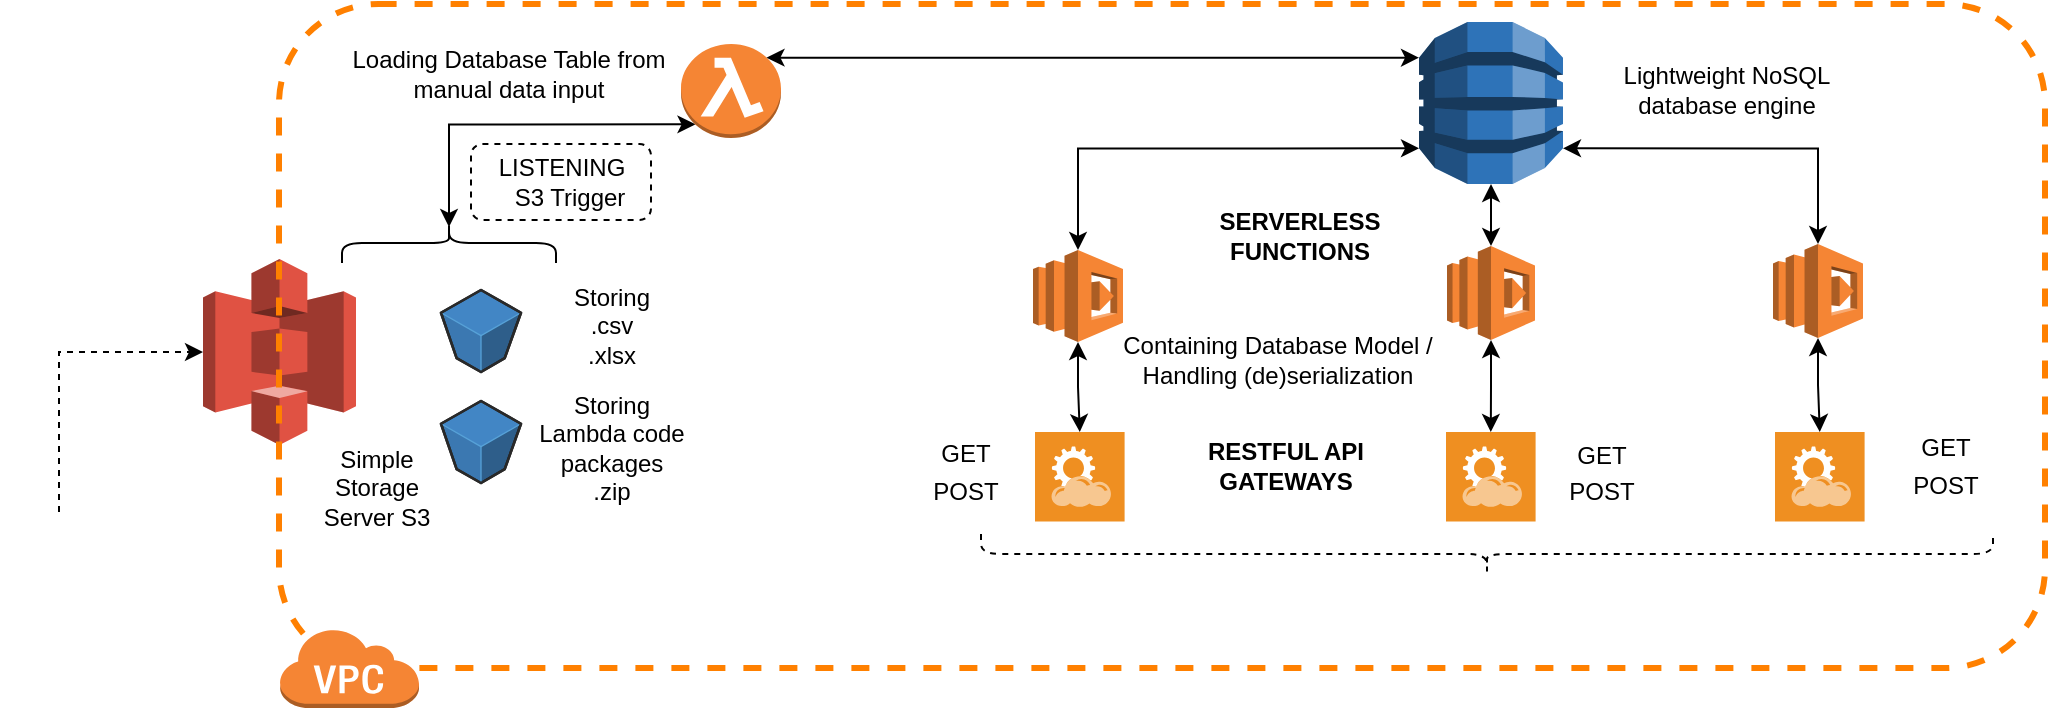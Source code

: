 <mxfile version="10.6.3" type="github"><diagram id="og_3NqgdnVunK4jBys6A" name="Page-1"><mxGraphModel dx="1708" dy="1337" grid="1" gridSize="10" guides="1" tooltips="1" connect="1" arrows="1" fold="1" page="1" pageScale="1" pageWidth="1169" pageHeight="827" math="0" shadow="0"><root><mxCell id="0"/><mxCell id="1" parent="0"/><mxCell id="AIl8kiD1qdysonD3Qv9B-1" value="" style="outlineConnect=0;dashed=0;verticalLabelPosition=bottom;verticalAlign=top;align=center;html=1;shape=mxgraph.aws3.s3;fillColor=#E05243;gradientColor=none;strokeColor=#FF8000;strokeWidth=3;" vertex="1" parent="1"><mxGeometry x="143.5" y="199.5" width="76.5" height="93" as="geometry"/></mxCell><mxCell id="AIl8kiD1qdysonD3Qv9B-2" value="" style="verticalLabelPosition=bottom;html=1;verticalAlign=top;strokeWidth=1;align=center;outlineConnect=0;dashed=0;outlineConnect=0;shape=mxgraph.aws3d.s3Bucket;fillColor=#4286c5;strokeColor=#57A2D8;aspect=fixed;" vertex="1" parent="1"><mxGeometry x="262.5" y="215" width="40" height="41" as="geometry"/></mxCell><mxCell id="AIl8kiD1qdysonD3Qv9B-3" style="edgeStyle=orthogonalEdgeStyle;rounded=0;html=1;exitX=0.145;exitY=0.855;exitDx=0;exitDy=0;exitPerimeter=0;entryX=0.1;entryY=0.5;entryDx=0;entryDy=0;entryPerimeter=0;startArrow=classic;startFill=1;jettySize=auto;orthogonalLoop=1;" edge="1" parent="1" source="AIl8kiD1qdysonD3Qv9B-4" target="AIl8kiD1qdysonD3Qv9B-31"><mxGeometry relative="1" as="geometry"/></mxCell><mxCell id="AIl8kiD1qdysonD3Qv9B-4" value="" style="outlineConnect=0;dashed=0;verticalLabelPosition=bottom;verticalAlign=top;align=center;html=1;shape=mxgraph.aws3.lambda_function;fillColor=#F58534;gradientColor=none;strokeColor=#FF8000;strokeWidth=3;" vertex="1" parent="1"><mxGeometry x="382.5" y="92" width="50" height="47" as="geometry"/></mxCell><mxCell id="AIl8kiD1qdysonD3Qv9B-5" value="" style="shadow=0;dashed=0;html=1;strokeColor=none;fillColor=#EF8F21;labelPosition=center;verticalLabelPosition=bottom;verticalAlign=top;align=center;outlineConnect=0;shape=mxgraph.veeam.2d.restful_apis;" vertex="1" parent="1"><mxGeometry x="559.5" y="286" width="44.8" height="44.8" as="geometry"/></mxCell><mxCell id="AIl8kiD1qdysonD3Qv9B-6" value="" style="shadow=0;dashed=0;html=1;strokeColor=none;fillColor=#EF8F21;labelPosition=center;verticalLabelPosition=bottom;verticalAlign=top;align=center;outlineConnect=0;shape=mxgraph.veeam.2d.restful_apis;" vertex="1" parent="1"><mxGeometry x="765" y="286" width="44.8" height="44.8" as="geometry"/></mxCell><mxCell id="AIl8kiD1qdysonD3Qv9B-7" value="" style="shadow=0;dashed=0;html=1;strokeColor=none;fillColor=#EF8F21;labelPosition=center;verticalLabelPosition=bottom;verticalAlign=top;align=center;outlineConnect=0;shape=mxgraph.veeam.2d.restful_apis;" vertex="1" parent="1"><mxGeometry x="929.5" y="286" width="44.8" height="44.8" as="geometry"/></mxCell><mxCell id="AIl8kiD1qdysonD3Qv9B-8" style="edgeStyle=orthogonalEdgeStyle;rounded=0;html=1;exitX=0;exitY=0.22;exitDx=0;exitDy=0;exitPerimeter=0;entryX=0.855;entryY=0.145;entryDx=0;entryDy=0;entryPerimeter=0;startArrow=classic;startFill=1;jettySize=auto;orthogonalLoop=1;" edge="1" parent="1" source="AIl8kiD1qdysonD3Qv9B-9" target="AIl8kiD1qdysonD3Qv9B-4"><mxGeometry relative="1" as="geometry"/></mxCell><mxCell id="AIl8kiD1qdysonD3Qv9B-9" value="" style="outlineConnect=0;dashed=0;verticalLabelPosition=bottom;verticalAlign=top;align=center;html=1;shape=mxgraph.aws3.dynamo_db;fillColor=#2E73B8;gradientColor=none;strokeColor=#FF8000;strokeWidth=3;" vertex="1" parent="1"><mxGeometry x="751.5" y="81" width="72" height="81" as="geometry"/></mxCell><mxCell id="AIl8kiD1qdysonD3Qv9B-10" style="edgeStyle=orthogonalEdgeStyle;rounded=0;html=1;exitX=0.5;exitY=0;exitDx=0;exitDy=0;exitPerimeter=0;entryX=0;entryY=0.78;entryDx=0;entryDy=0;entryPerimeter=0;startArrow=classic;startFill=1;jettySize=auto;orthogonalLoop=1;" edge="1" parent="1" source="AIl8kiD1qdysonD3Qv9B-12" target="AIl8kiD1qdysonD3Qv9B-9"><mxGeometry relative="1" as="geometry"/></mxCell><mxCell id="AIl8kiD1qdysonD3Qv9B-11" style="edgeStyle=orthogonalEdgeStyle;rounded=0;html=1;exitX=0.5;exitY=1;exitDx=0;exitDy=0;exitPerimeter=0;startArrow=classic;startFill=1;jettySize=auto;orthogonalLoop=1;" edge="1" parent="1" source="AIl8kiD1qdysonD3Qv9B-12" target="AIl8kiD1qdysonD3Qv9B-5"><mxGeometry relative="1" as="geometry"/></mxCell><mxCell id="AIl8kiD1qdysonD3Qv9B-12" value="" style="outlineConnect=0;dashed=0;verticalLabelPosition=bottom;verticalAlign=top;align=center;html=1;shape=mxgraph.aws3.lambda;fillColor=#F58534;gradientColor=none;strokeColor=#FF8000;strokeWidth=3;" vertex="1" parent="1"><mxGeometry x="558.5" y="195" width="45" height="46" as="geometry"/></mxCell><mxCell id="AIl8kiD1qdysonD3Qv9B-13" style="edgeStyle=orthogonalEdgeStyle;rounded=0;html=1;exitX=0.5;exitY=0;exitDx=0;exitDy=0;exitPerimeter=0;entryX=0.5;entryY=1;entryDx=0;entryDy=0;entryPerimeter=0;startArrow=classic;startFill=1;jettySize=auto;orthogonalLoop=1;" edge="1" parent="1" source="AIl8kiD1qdysonD3Qv9B-15" target="AIl8kiD1qdysonD3Qv9B-9"><mxGeometry relative="1" as="geometry"/></mxCell><mxCell id="AIl8kiD1qdysonD3Qv9B-14" style="edgeStyle=orthogonalEdgeStyle;rounded=0;html=1;exitX=0.5;exitY=1;exitDx=0;exitDy=0;exitPerimeter=0;startArrow=classic;startFill=1;jettySize=auto;orthogonalLoop=1;" edge="1" parent="1" source="AIl8kiD1qdysonD3Qv9B-15" target="AIl8kiD1qdysonD3Qv9B-6"><mxGeometry relative="1" as="geometry"/></mxCell><mxCell id="AIl8kiD1qdysonD3Qv9B-15" value="" style="outlineConnect=0;dashed=0;verticalLabelPosition=bottom;verticalAlign=top;align=center;html=1;shape=mxgraph.aws3.lambda;fillColor=#F58534;gradientColor=none;strokeColor=#FF8000;strokeWidth=3;" vertex="1" parent="1"><mxGeometry x="765.5" y="193" width="44" height="47" as="geometry"/></mxCell><mxCell id="AIl8kiD1qdysonD3Qv9B-16" style="edgeStyle=orthogonalEdgeStyle;rounded=0;html=1;exitX=0.5;exitY=0;exitDx=0;exitDy=0;exitPerimeter=0;entryX=1;entryY=0.78;entryDx=0;entryDy=0;entryPerimeter=0;startArrow=classic;startFill=1;jettySize=auto;orthogonalLoop=1;" edge="1" parent="1" source="AIl8kiD1qdysonD3Qv9B-18" target="AIl8kiD1qdysonD3Qv9B-9"><mxGeometry relative="1" as="geometry"/></mxCell><mxCell id="AIl8kiD1qdysonD3Qv9B-17" style="edgeStyle=orthogonalEdgeStyle;rounded=0;html=1;exitX=0.5;exitY=1;exitDx=0;exitDy=0;exitPerimeter=0;startArrow=classic;startFill=1;jettySize=auto;orthogonalLoop=1;" edge="1" parent="1" source="AIl8kiD1qdysonD3Qv9B-18" target="AIl8kiD1qdysonD3Qv9B-7"><mxGeometry relative="1" as="geometry"/></mxCell><mxCell id="AIl8kiD1qdysonD3Qv9B-18" value="" style="outlineConnect=0;dashed=0;verticalLabelPosition=bottom;verticalAlign=top;align=center;html=1;shape=mxgraph.aws3.lambda;fillColor=#F58534;gradientColor=none;strokeColor=#FF8000;strokeWidth=3;" vertex="1" parent="1"><mxGeometry x="928.5" y="192" width="45" height="47" as="geometry"/></mxCell><mxCell id="AIl8kiD1qdysonD3Qv9B-19" value="" style="verticalLabelPosition=bottom;html=1;verticalAlign=top;strokeWidth=1;align=center;outlineConnect=0;dashed=0;outlineConnect=0;shape=mxgraph.aws3d.s3Bucket;fillColor=#4286c5;strokeColor=#57A2D8;aspect=fixed;" vertex="1" parent="1"><mxGeometry x="262.5" y="270.5" width="40" height="41" as="geometry"/></mxCell><mxCell id="AIl8kiD1qdysonD3Qv9B-20" value="" style="shape=curlyBracket;whiteSpace=wrap;html=1;rounded=1;dashed=1;strokeColor=#000000;strokeWidth=1;fillColor=none;rotation=-90;" vertex="1" parent="1"><mxGeometry x="775.5" y="94" width="20" height="506" as="geometry"/></mxCell><mxCell id="AIl8kiD1qdysonD3Qv9B-21" value="GET" style="text;html=1;strokeColor=none;fillColor=none;align=center;verticalAlign=middle;whiteSpace=wrap;rounded=0;dashed=1;" vertex="1" parent="1"><mxGeometry x="504.5" y="287" width="40" height="20" as="geometry"/></mxCell><mxCell id="AIl8kiD1qdysonD3Qv9B-22" value="POST" style="text;html=1;strokeColor=none;fillColor=none;align=center;verticalAlign=middle;whiteSpace=wrap;rounded=0;dashed=1;" vertex="1" parent="1"><mxGeometry x="493.5" y="305.5" width="62" height="20" as="geometry"/></mxCell><mxCell id="AIl8kiD1qdysonD3Qv9B-23" value="GET" style="text;html=1;strokeColor=none;fillColor=none;align=center;verticalAlign=middle;whiteSpace=wrap;rounded=0;dashed=1;" vertex="1" parent="1"><mxGeometry x="822.5" y="287.5" width="40" height="20" as="geometry"/></mxCell><mxCell id="AIl8kiD1qdysonD3Qv9B-24" value="POST" style="text;html=1;strokeColor=none;fillColor=none;align=center;verticalAlign=middle;whiteSpace=wrap;rounded=0;dashed=1;" vertex="1" parent="1"><mxGeometry x="811.5" y="306" width="62" height="20" as="geometry"/></mxCell><mxCell id="AIl8kiD1qdysonD3Qv9B-25" value="GET" style="text;html=1;strokeColor=none;fillColor=none;align=center;verticalAlign=middle;whiteSpace=wrap;rounded=0;dashed=1;" vertex="1" parent="1"><mxGeometry x="994.5" y="284" width="40" height="20" as="geometry"/></mxCell><mxCell id="AIl8kiD1qdysonD3Qv9B-26" value="POST" style="text;html=1;strokeColor=none;fillColor=none;align=center;verticalAlign=middle;whiteSpace=wrap;rounded=0;dashed=1;" vertex="1" parent="1"><mxGeometry x="983.5" y="302.5" width="62" height="20" as="geometry"/></mxCell><mxCell id="AIl8kiD1qdysonD3Qv9B-27" value="&lt;b&gt;SERVERLESS FUNCTIONS&lt;/b&gt;" style="text;html=1;strokeColor=none;fillColor=none;align=center;verticalAlign=middle;whiteSpace=wrap;rounded=0;" vertex="1" parent="1"><mxGeometry x="638.5" y="157.5" width="106" height="61" as="geometry"/></mxCell><mxCell id="AIl8kiD1qdysonD3Qv9B-28" value="Containing Database Model / Handling (de)serialization" style="text;html=1;strokeColor=none;fillColor=none;align=center;verticalAlign=middle;whiteSpace=wrap;rounded=0;" vertex="1" parent="1"><mxGeometry x="597.5" y="218" width="166" height="64" as="geometry"/></mxCell><mxCell id="AIl8kiD1qdysonD3Qv9B-29" value="Loading Database Table from manual data input" style="text;html=1;strokeColor=none;fillColor=none;align=center;verticalAlign=middle;whiteSpace=wrap;rounded=0;dashed=1;" vertex="1" parent="1"><mxGeometry x="210" y="88.5" width="173" height="37" as="geometry"/></mxCell><mxCell id="AIl8kiD1qdysonD3Qv9B-30" value="&lt;div align=&quot;right&quot;&gt;LISTENING&lt;br&gt;S3 Trigger&lt;/div&gt;" style="rounded=1;whiteSpace=wrap;html=1;dashed=1;strokeColor=#000000;strokeWidth=1;fillColor=none;align=center;" vertex="1" parent="1"><mxGeometry x="277.5" y="142" width="90" height="38" as="geometry"/></mxCell><mxCell id="AIl8kiD1qdysonD3Qv9B-31" value="" style="shape=curlyBracket;whiteSpace=wrap;html=1;rounded=1;strokeColor=#000000;strokeWidth=1;fillColor=none;align=left;rotation=90;" vertex="1" parent="1"><mxGeometry x="256.5" y="138" width="20" height="107" as="geometry"/></mxCell><mxCell id="AIl8kiD1qdysonD3Qv9B-32" value="Storing&lt;br&gt;.csv&lt;br&gt;.xlsx" style="text;html=1;strokeColor=none;fillColor=none;align=center;verticalAlign=middle;whiteSpace=wrap;rounded=0;" vertex="1" parent="1"><mxGeometry x="322.5" y="210" width="50" height="46" as="geometry"/></mxCell><mxCell id="AIl8kiD1qdysonD3Qv9B-33" value="Storing &lt;br&gt;Lambda code packages&lt;br&gt;.zip" style="text;html=1;strokeColor=none;fillColor=none;align=center;verticalAlign=middle;whiteSpace=wrap;rounded=0;" vertex="1" parent="1"><mxGeometry x="307.5" y="250.5" width="80" height="87" as="geometry"/></mxCell><mxCell id="AIl8kiD1qdysonD3Qv9B-37" value="Lightweight NoSQL database engine" style="text;html=1;strokeColor=none;fillColor=none;align=center;verticalAlign=middle;whiteSpace=wrap;rounded=0;" vertex="1" parent="1"><mxGeometry x="833.5" y="98" width="143" height="34" as="geometry"/></mxCell><mxCell id="AIl8kiD1qdysonD3Qv9B-38" value="Simple&lt;br&gt;Storage&lt;br&gt;Server S3" style="text;html=1;strokeColor=none;fillColor=none;align=center;verticalAlign=middle;whiteSpace=wrap;rounded=0;dashed=1;" vertex="1" parent="1"><mxGeometry x="197.5" y="287.5" width="65" height="52" as="geometry"/></mxCell><mxCell id="AIl8kiD1qdysonD3Qv9B-39" value="&lt;b&gt;RESTFUL API GATEWAYS&lt;/b&gt;" style="text;html=1;strokeColor=none;fillColor=none;align=center;verticalAlign=middle;whiteSpace=wrap;rounded=0;" vertex="1" parent="1"><mxGeometry x="631.5" y="272" width="106" height="61" as="geometry"/></mxCell><mxCell id="AIl8kiD1qdysonD3Qv9B-42" value="" style="rounded=1;whiteSpace=wrap;html=1;fillColor=none;strokeWidth=3;dashed=1;strokeColor=#FF8000;" vertex="1" parent="1"><mxGeometry x="181.5" y="72" width="883" height="332" as="geometry"/></mxCell><mxCell id="AIl8kiD1qdysonD3Qv9B-43" value="" style="outlineConnect=0;dashed=0;verticalLabelPosition=bottom;verticalAlign=top;align=center;html=1;shape=mxgraph.aws3.virtual_private_cloud;fillColor=#F58534;gradientColor=none;strokeColor=#FF8000;strokeWidth=3;" vertex="1" parent="1"><mxGeometry x="181.5" y="384" width="70" height="40" as="geometry"/></mxCell><mxCell id="AIl8kiD1qdysonD3Qv9B-48" style="edgeStyle=orthogonalEdgeStyle;rounded=0;orthogonalLoop=1;jettySize=auto;html=1;exitX=0.5;exitY=0;exitDx=0;exitDy=0;entryX=0;entryY=0.5;entryDx=0;entryDy=0;entryPerimeter=0;dashed=1;" edge="1" parent="1" source="AIl8kiD1qdysonD3Qv9B-44" target="AIl8kiD1qdysonD3Qv9B-1"><mxGeometry relative="1" as="geometry"/></mxCell><mxCell id="AIl8kiD1qdysonD3Qv9B-44" value="" style="shape=image;html=1;verticalAlign=top;verticalLabelPosition=bottom;labelBackgroundColor=#ffffff;imageAspect=0;aspect=fixed;image=https://cdn1.iconfinder.com/data/icons/file-extension-vol-1-1/48/Xlsx_file_extension_spreadsheet-128.png;strokeColor=#000000;strokeWidth=1;fillColor=none;align=left;" vertex="1" parent="1"><mxGeometry x="42.5" y="326" width="58" height="58" as="geometry"/></mxCell><mxCell id="AIl8kiD1qdysonD3Qv9B-46" value="" style="shape=image;html=1;verticalAlign=top;verticalLabelPosition=bottom;labelBackgroundColor=#ffffff;imageAspect=0;aspect=fixed;image=https://cdn2.iconfinder.com/data/icons/file-formats-10/614/20_-_CSV-128.png;strokeColor=#000000;strokeWidth=1;fillColor=none;align=left;" vertex="1" parent="1"><mxGeometry x="71.5" y="349" width="65" height="65" as="geometry"/></mxCell></root></mxGraphModel></diagram></mxfile>